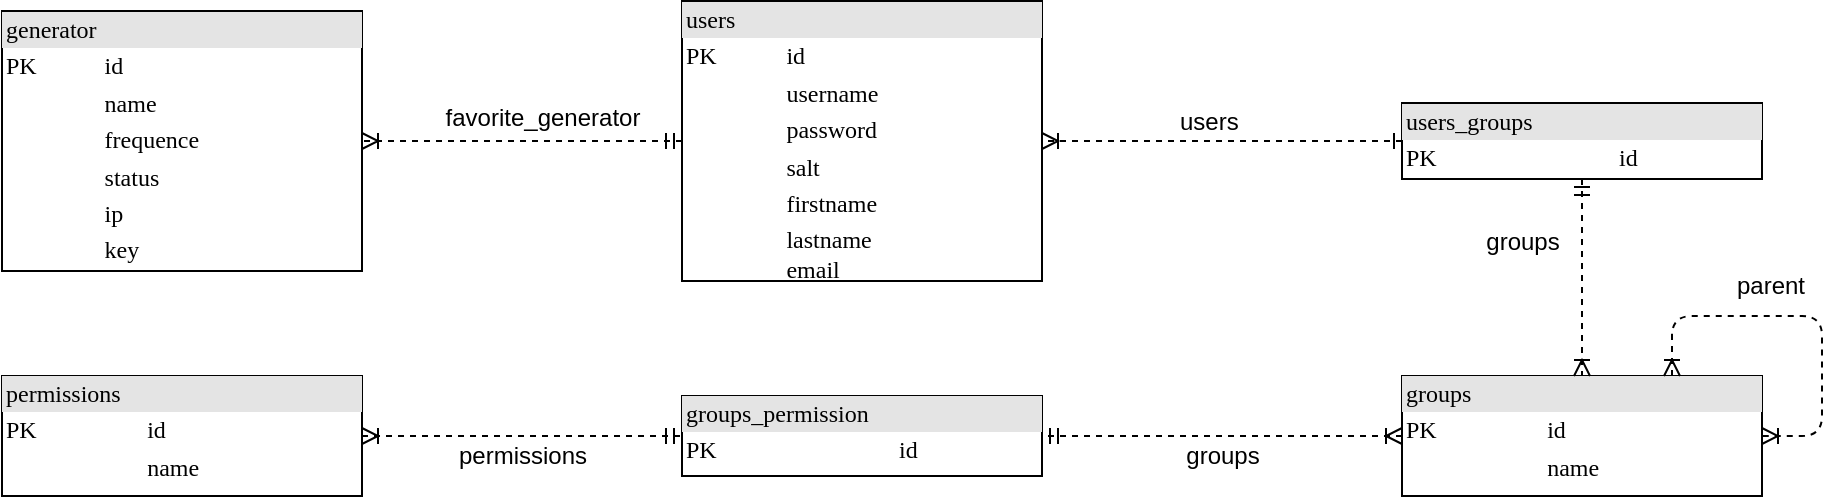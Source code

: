 <mxfile pages="1" version="11.2.4" type="device"><diagram name="Page-1" id="2ca16b54-16f6-2749-3443-fa8db7711227"><mxGraphModel dx="782" dy="490" grid="1" gridSize="10" guides="1" tooltips="1" connect="1" arrows="1" fold="1" page="1" pageScale="1" pageWidth="1654" pageHeight="1169" background="#ffffff" math="0" shadow="0"><root><mxCell id="0"/><mxCell id="1" parent="0"/><mxCell id="5gLqeMXHrK_d8059Eth--4" value="&lt;div style=&quot;box-sizing: border-box ; width: 100% ; background: #e4e4e4 ; padding: 2px&quot;&gt;users&lt;/div&gt;&lt;table style=&quot;width: 100% ; font-size: 1em&quot; cellpadding=&quot;2&quot; cellspacing=&quot;0&quot;&gt;&lt;tbody&gt;&lt;tr&gt;&lt;td&gt;PK&lt;/td&gt;&lt;td&gt;id&lt;/td&gt;&lt;/tr&gt;&lt;tr&gt;&lt;td&gt;&lt;br&gt;&lt;/td&gt;&lt;td&gt;username&lt;br&gt;&lt;/td&gt;&lt;/tr&gt;&lt;tr&gt;&lt;td&gt;&lt;/td&gt;&lt;td&gt;password&lt;br&gt;&lt;/td&gt;&lt;/tr&gt;&lt;tr&gt;&lt;td&gt;&lt;br&gt;&lt;/td&gt;&lt;td&gt;salt&lt;br&gt;&lt;/td&gt;&lt;/tr&gt;&lt;tr&gt;&lt;td&gt;&lt;br&gt;&lt;/td&gt;&lt;td&gt;firstname&lt;br&gt;&lt;/td&gt;&lt;/tr&gt;&lt;tr&gt;&lt;td&gt;&lt;br&gt;&lt;/td&gt;&lt;td&gt;lastname&lt;br&gt;email&lt;/td&gt;&lt;/tr&gt;&lt;tr&gt;&lt;td&gt;&lt;br&gt;&lt;/td&gt;&lt;td&gt;&lt;br&gt;&lt;/td&gt;&lt;/tr&gt;&lt;/tbody&gt;&lt;/table&gt;" style="verticalAlign=top;align=left;overflow=fill;html=1;rounded=0;shadow=0;comic=0;labelBackgroundColor=none;strokeColor=#000000;strokeWidth=1;fillColor=#ffffff;fontFamily=Verdana;fontSize=12;fontColor=#000000;" parent="1" vertex="1"><mxGeometry x="390" y="92.5" width="180" height="140" as="geometry"/></mxCell><mxCell id="5gLqeMXHrK_d8059Eth--12" value="&lt;div style=&quot;box-sizing: border-box ; width: 100% ; background: #e4e4e4 ; padding: 2px&quot;&gt;permissions&lt;br&gt;&lt;/div&gt;&lt;table style=&quot;width: 100% ; font-size: 1em&quot; cellpadding=&quot;2&quot; cellspacing=&quot;0&quot;&gt;&lt;tbody&gt;&lt;tr&gt;&lt;td&gt;PK&lt;/td&gt;&lt;td&gt;id&lt;/td&gt;&lt;/tr&gt;&lt;tr&gt;&lt;td&gt;&lt;br&gt;&lt;/td&gt;&lt;td&gt;name&lt;/td&gt;&lt;/tr&gt;&lt;/tbody&gt;&lt;/table&gt;" style="verticalAlign=top;align=left;overflow=fill;html=1;rounded=0;shadow=0;comic=0;labelBackgroundColor=none;strokeColor=#000000;strokeWidth=1;fillColor=#ffffff;fontFamily=Verdana;fontSize=12;fontColor=#000000;" parent="1" vertex="1"><mxGeometry x="50" y="280" width="180" height="60" as="geometry"/></mxCell><mxCell id="5gLqeMXHrK_d8059Eth--19" value="&lt;div style=&quot;box-sizing: border-box ; width: 100% ; background: #e4e4e4 ; padding: 2px&quot;&gt;groups_permission&lt;/div&gt;&lt;table style=&quot;width: 100% ; font-size: 1em&quot; cellpadding=&quot;2&quot; cellspacing=&quot;0&quot;&gt;&lt;tbody&gt;&lt;tr&gt;&lt;td&gt;PK&lt;/td&gt;&lt;td&gt;id&lt;/td&gt;&lt;/tr&gt;&lt;/tbody&gt;&lt;/table&gt;" style="verticalAlign=top;align=left;overflow=fill;html=1;rounded=0;shadow=0;comic=0;labelBackgroundColor=none;strokeColor=#000000;strokeWidth=1;fillColor=#ffffff;fontFamily=Verdana;fontSize=12;fontColor=#000000;" parent="1" vertex="1"><mxGeometry x="390" y="290" width="180" height="40" as="geometry"/></mxCell><mxCell id="5gLqeMXHrK_d8059Eth--21" value="&lt;div style=&quot;box-sizing: border-box ; width: 100% ; background: #e4e4e4 ; padding: 2px&quot;&gt;users_groups&lt;/div&gt;&lt;table style=&quot;width: 100% ; font-size: 1em&quot; cellpadding=&quot;2&quot; cellspacing=&quot;0&quot;&gt;&lt;tbody&gt;&lt;tr&gt;&lt;td&gt;PK&lt;/td&gt;&lt;td&gt;id&lt;/td&gt;&lt;/tr&gt;&lt;/tbody&gt;&lt;/table&gt;" style="verticalAlign=top;align=left;overflow=fill;html=1;rounded=0;shadow=0;comic=0;labelBackgroundColor=none;strokeColor=#000000;strokeWidth=1;fillColor=#ffffff;fontFamily=Verdana;fontSize=12;fontColor=#000000;" parent="1" vertex="1"><mxGeometry x="750" y="143.5" width="180" height="38" as="geometry"/></mxCell><mxCell id="5gLqeMXHrK_d8059Eth--23" value="&lt;div style=&quot;box-sizing: border-box ; width: 100% ; background: #e4e4e4 ; padding: 2px&quot;&gt;groups&lt;/div&gt;&lt;table style=&quot;width: 100% ; font-size: 1em&quot; cellpadding=&quot;2&quot; cellspacing=&quot;0&quot;&gt;&lt;tbody&gt;&lt;tr&gt;&lt;td&gt;PK&lt;/td&gt;&lt;td&gt;id&lt;/td&gt;&lt;/tr&gt;&lt;tr&gt;&lt;td&gt;&lt;/td&gt;&lt;td&gt;name&lt;/td&gt;&lt;/tr&gt;&lt;/tbody&gt;&lt;/table&gt;" style="verticalAlign=top;align=left;overflow=fill;html=1;rounded=0;shadow=0;comic=0;labelBackgroundColor=none;strokeColor=#000000;strokeWidth=1;fillColor=#ffffff;fontFamily=Verdana;fontSize=12;fontColor=#000000;" parent="1" vertex="1"><mxGeometry x="750" y="280" width="180" height="60" as="geometry"/></mxCell><mxCell id="5gLqeMXHrK_d8059Eth--27" style="edgeStyle=orthogonalEdgeStyle;html=1;dashed=1;labelBackgroundColor=none;startArrow=ERmandOne;endArrow=ERoneToMany;fontFamily=Verdana;fontSize=12;align=left;startFill=0;exitX=0.5;exitY=1;exitDx=0;exitDy=0;entryX=0.5;entryY=0;entryDx=0;entryDy=0;" parent="1" source="5gLqeMXHrK_d8059Eth--21" target="5gLqeMXHrK_d8059Eth--23" edge="1"><mxGeometry relative="1" as="geometry"><mxPoint x="-20" y="10" as="sourcePoint"/><mxPoint x="1250" y="120" as="targetPoint"/><Array as="points"><mxPoint x="840" y="182"/></Array></mxGeometry></mxCell><mxCell id="5gLqeMXHrK_d8059Eth--28" style="edgeStyle=orthogonalEdgeStyle;html=1;dashed=1;labelBackgroundColor=none;startArrow=ERoneToMany;endArrow=ERmandOne;fontFamily=Verdana;fontSize=12;align=left;startFill=0;exitX=1;exitY=0.5;exitDx=0;exitDy=0;entryX=0;entryY=0.5;entryDx=0;entryDy=0;endFill=0;" parent="1" source="5gLqeMXHrK_d8059Eth--12" target="5gLqeMXHrK_d8059Eth--19" edge="1"><mxGeometry relative="1" as="geometry"><mxPoint x="-10" y="20" as="sourcePoint"/><mxPoint x="440" y="840" as="targetPoint"/><Array as="points"><mxPoint x="360" y="310"/><mxPoint x="360" y="310"/></Array></mxGeometry></mxCell><mxCell id="5U_GVk4r0EpHy0xkI5pU-6" value="permissions" style="text;html=1;resizable=0;points=[];align=center;verticalAlign=middle;labelBackgroundColor=#ffffff;" vertex="1" connectable="0" parent="5gLqeMXHrK_d8059Eth--28"><mxGeometry x="0.625" y="-41" relative="1" as="geometry"><mxPoint x="-50" y="-31" as="offset"/></mxGeometry></mxCell><mxCell id="5gLqeMXHrK_d8059Eth--33" style="edgeStyle=orthogonalEdgeStyle;html=1;dashed=1;labelBackgroundColor=none;startArrow=ERoneToMany;endArrow=ERmandOne;fontFamily=Verdana;fontSize=12;align=left;startFill=0;exitX=0;exitY=0.5;exitDx=0;exitDy=0;entryX=1;entryY=0.5;entryDx=0;entryDy=0;endFill=0;" parent="1" source="5gLqeMXHrK_d8059Eth--23" target="5gLqeMXHrK_d8059Eth--19" edge="1"><mxGeometry relative="1" as="geometry"><mxPoint x="-10" y="20" as="sourcePoint"/><mxPoint x="-10" y="360" as="targetPoint"/><Array as="points"/></mxGeometry></mxCell><mxCell id="5U_GVk4r0EpHy0xkI5pU-5" value="groups" style="text;html=1;resizable=0;points=[];align=center;verticalAlign=middle;labelBackgroundColor=#ffffff;" vertex="1" connectable="0" parent="5gLqeMXHrK_d8059Eth--33"><mxGeometry x="-0.129" y="-2" relative="1" as="geometry"><mxPoint x="-12" y="12" as="offset"/></mxGeometry></mxCell><mxCell id="5gLqeMXHrK_d8059Eth--36" style="edgeStyle=orthogonalEdgeStyle;html=1;dashed=1;labelBackgroundColor=none;startArrow=ERoneToMany;endArrow=ERoneToMany;fontFamily=Verdana;fontSize=12;align=left;startFill=0;entryX=1;entryY=0.5;entryDx=0;entryDy=0;exitX=0.75;exitY=0;exitDx=0;exitDy=0;" parent="1" source="5gLqeMXHrK_d8059Eth--23" target="5gLqeMXHrK_d8059Eth--23" edge="1"><mxGeometry relative="1" as="geometry"><mxPoint x="940" y="807.5" as="sourcePoint"/><mxPoint x="785" y="880" as="targetPoint"/><Array as="points"><mxPoint x="885" y="250"/><mxPoint x="960" y="250"/><mxPoint x="960" y="310"/></Array></mxGeometry></mxCell><mxCell id="5U_GVk4r0EpHy0xkI5pU-4" value="parent" style="text;html=1;resizable=0;points=[];align=center;verticalAlign=middle;labelBackgroundColor=#ffffff;" vertex="1" connectable="0" parent="5gLqeMXHrK_d8059Eth--36"><mxGeometry x="0.011" y="-1" relative="1" as="geometry"><mxPoint x="-20" y="-16" as="offset"/></mxGeometry></mxCell><mxCell id="5gLqeMXHrK_d8059Eth--39" style="edgeStyle=orthogonalEdgeStyle;html=1;dashed=1;labelBackgroundColor=none;startArrow=ERone;endArrow=ERoneToMany;fontFamily=Verdana;fontSize=12;align=left;startFill=0;entryX=1;entryY=0.5;entryDx=0;entryDy=0;exitX=0;exitY=0.5;exitDx=0;exitDy=0;" parent="1" source="5gLqeMXHrK_d8059Eth--21" target="5gLqeMXHrK_d8059Eth--4" edge="1"><mxGeometry relative="1" as="geometry"><mxPoint x="910" y="767.5" as="sourcePoint"/><mxPoint x="785" y="880" as="targetPoint"/><Array as="points"><mxPoint x="620" y="163"/><mxPoint x="620" y="163"/></Array></mxGeometry></mxCell><mxCell id="5gLqeMXHrK_d8059Eth--48" style="edgeStyle=orthogonalEdgeStyle;html=1;dashed=1;labelBackgroundColor=none;startArrow=ERmandOne;endArrow=ERoneToMany;fontFamily=Verdana;fontSize=12;align=left;exitX=0;exitY=0.5;exitDx=0;exitDy=0;entryX=1;entryY=0.5;entryDx=0;entryDy=0;startFill=0;" parent="1" source="5gLqeMXHrK_d8059Eth--4" target="5gLqeMXHrK_d8059Eth--49" edge="1"><mxGeometry relative="1" as="geometry"><mxPoint x="1000" y="299.5" as="sourcePoint"/><mxPoint x="1120" y="140" as="targetPoint"/><Array as="points"><mxPoint x="340" y="163"/><mxPoint x="340" y="163"/></Array></mxGeometry></mxCell><mxCell id="5U_GVk4r0EpHy0xkI5pU-1" value="favorite_generator" style="text;html=1;resizable=0;points=[];align=center;verticalAlign=middle;labelBackgroundColor=#ffffff;" vertex="1" connectable="0" parent="5gLqeMXHrK_d8059Eth--48"><mxGeometry x="0.305" y="-5" relative="1" as="geometry"><mxPoint x="34" y="-7" as="offset"/></mxGeometry></mxCell><mxCell id="5gLqeMXHrK_d8059Eth--49" value="&lt;div style=&quot;box-sizing: border-box ; width: 100% ; background: #e4e4e4 ; padding: 2px&quot;&gt;generator&lt;/div&gt;&lt;table style=&quot;width: 100% ; font-size: 1em&quot; cellpadding=&quot;2&quot; cellspacing=&quot;0&quot;&gt;&lt;tbody&gt;&lt;tr&gt;&lt;td&gt;PK&lt;/td&gt;&lt;td&gt;id&lt;/td&gt;&lt;/tr&gt;&lt;tr&gt;&lt;td&gt;&lt;br&gt;&lt;/td&gt;&lt;td&gt;name&lt;br&gt;&lt;/td&gt;&lt;/tr&gt;&lt;tr&gt;&lt;td&gt;&lt;/td&gt;&lt;td&gt;frequence&lt;br&gt;&lt;/td&gt;&lt;/tr&gt;&lt;tr&gt;&lt;td&gt;&lt;br&gt;&lt;/td&gt;&lt;td&gt;status&lt;br&gt;&lt;/td&gt;&lt;/tr&gt;&lt;tr&gt;&lt;td&gt;&lt;br&gt;&lt;/td&gt;&lt;td&gt;ip&lt;br&gt;&lt;/td&gt;&lt;/tr&gt;&lt;tr&gt;&lt;td&gt;&lt;br&gt;&lt;/td&gt;&lt;td&gt;key&lt;/td&gt;&lt;/tr&gt;&lt;/tbody&gt;&lt;/table&gt;" style="verticalAlign=top;align=left;overflow=fill;html=1;rounded=0;shadow=0;comic=0;labelBackgroundColor=none;strokeColor=#000000;strokeWidth=1;fillColor=#ffffff;fontFamily=Verdana;fontSize=12;fontColor=#000000;" parent="1" vertex="1"><mxGeometry x="50" y="97.5" width="180" height="130" as="geometry"/></mxCell><mxCell id="5U_GVk4r0EpHy0xkI5pU-2" value="users" style="text;html=1;resizable=0;points=[];autosize=1;align=left;verticalAlign=top;spacingTop=-4;" vertex="1" parent="1"><mxGeometry x="637" y="142.5" width="50" height="20" as="geometry"/></mxCell><mxCell id="5U_GVk4r0EpHy0xkI5pU-10" value="groups" style="text;html=1;resizable=0;points=[];align=center;verticalAlign=middle;labelBackgroundColor=#ffffff;" vertex="1" connectable="0" parent="1"><mxGeometry x="830" y="228.5" as="geometry"><mxPoint x="-20" y="-16" as="offset"/></mxGeometry></mxCell></root></mxGraphModel></diagram></mxfile>